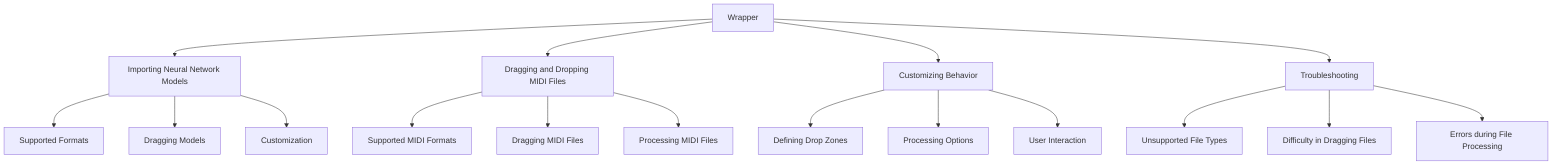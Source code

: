 graph TD
  A[Wrapper] --> B[Importing Neural Network Models]
  A --> C[Dragging and Dropping MIDI Files]
  A --> D[Customizing Behavior]
  A --> E[Troubleshooting]
  B --> F[Supported Formats]
  B --> G[Dragging Models]
  B --> H[Customization]
  C --> I[Supported MIDI Formats]
  C --> J[Dragging MIDI Files]
  C --> K[Processing MIDI Files]
  D --> L[Defining Drop Zones]
  D --> M[Processing Options]
  D --> N[User Interaction]
  E --> O[Unsupported File Types]
  E --> P[Difficulty in Dragging Files]
  E --> Q[Errors during File Processing]